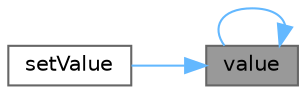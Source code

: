 digraph "value"
{
 // LATEX_PDF_SIZE
  bgcolor="transparent";
  edge [fontname=Helvetica,fontsize=10,labelfontname=Helvetica,labelfontsize=10];
  node [fontname=Helvetica,fontsize=10,shape=box,height=0.2,width=0.4];
  rankdir="RL";
  Node1 [id="Node000001",label="value",height=0.2,width=0.4,color="gray40", fillcolor="grey60", style="filled", fontcolor="black",tooltip="获取键值"];
  Node1 -> Node2 [id="edge1_Node000001_Node000002",dir="back",color="steelblue1",style="solid",tooltip=" "];
  Node2 [id="Node000002",label="setValue",height=0.2,width=0.4,color="grey40", fillcolor="white", style="filled",URL="$class_my_config_file.html#a26ac35dae09e5fe5e812562cf4ceb443",tooltip="设置键值对"];
  Node1 -> Node1 [id="edge2_Node000001_Node000001",dir="back",color="steelblue1",style="solid",tooltip=" "];
}
